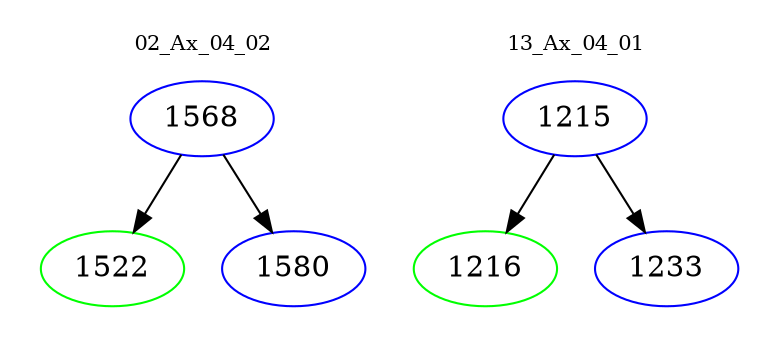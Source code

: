 digraph{
subgraph cluster_0 {
color = white
label = "02_Ax_04_02";
fontsize=10;
T0_1568 [label="1568", color="blue"]
T0_1568 -> T0_1522 [color="black"]
T0_1522 [label="1522", color="green"]
T0_1568 -> T0_1580 [color="black"]
T0_1580 [label="1580", color="blue"]
}
subgraph cluster_1 {
color = white
label = "13_Ax_04_01";
fontsize=10;
T1_1215 [label="1215", color="blue"]
T1_1215 -> T1_1216 [color="black"]
T1_1216 [label="1216", color="green"]
T1_1215 -> T1_1233 [color="black"]
T1_1233 [label="1233", color="blue"]
}
}
